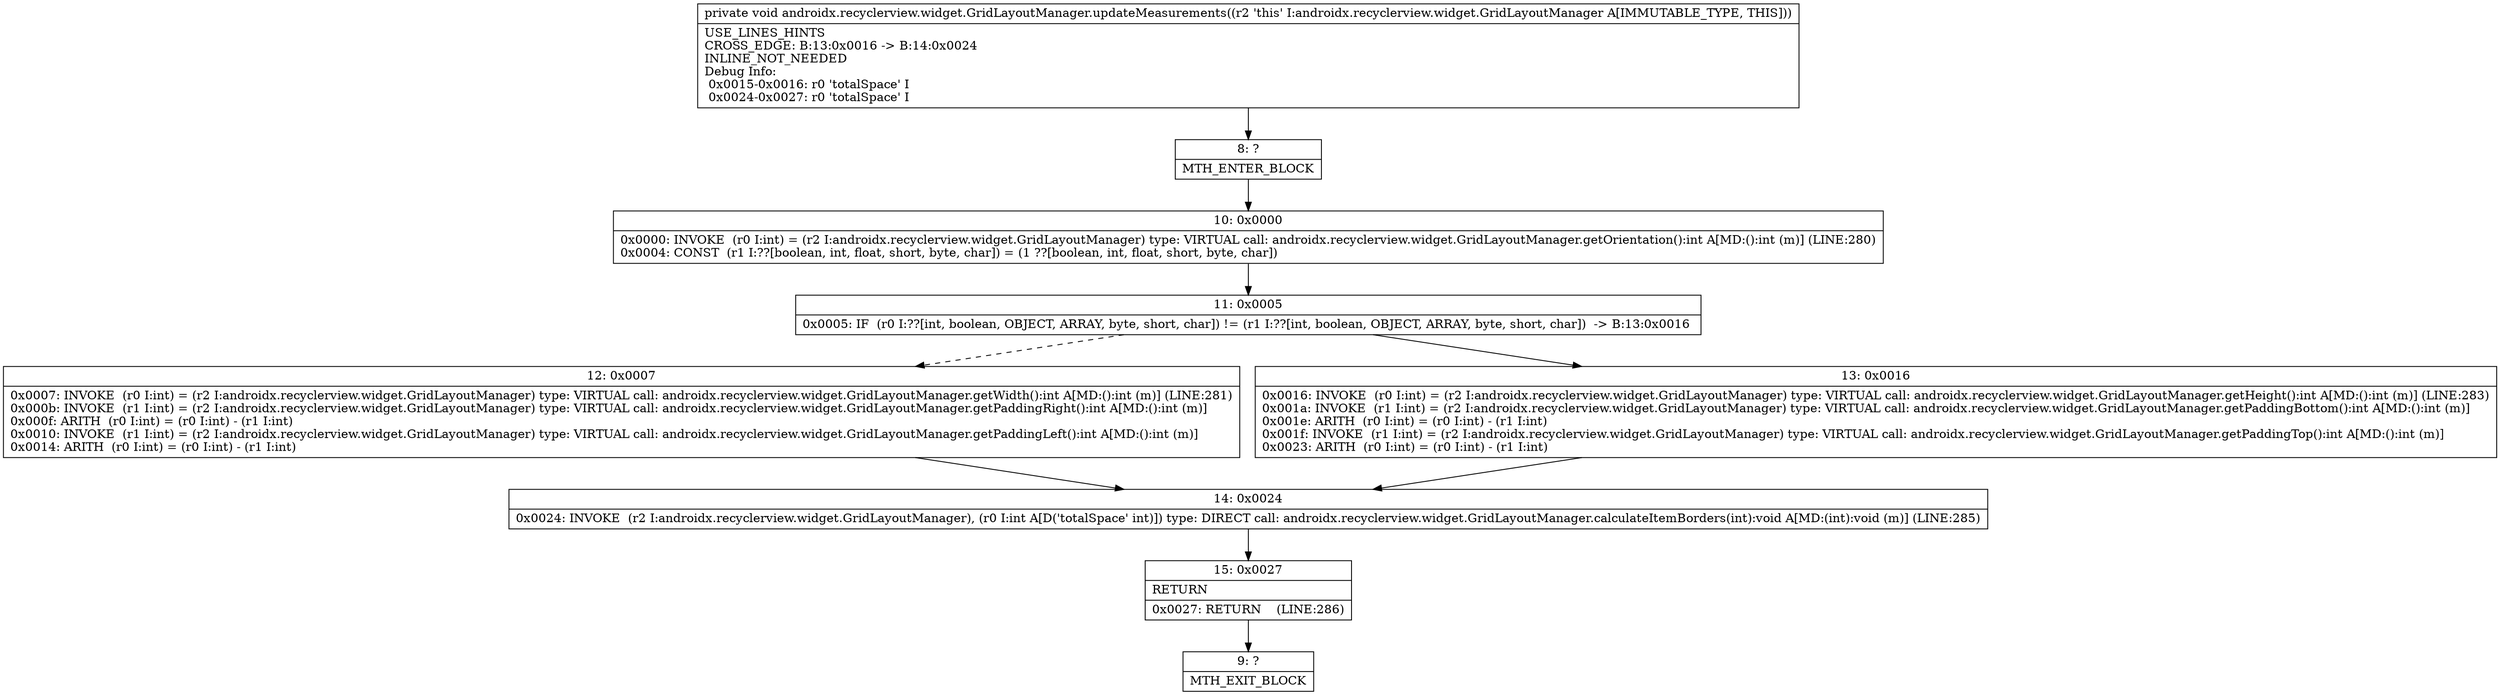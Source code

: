 digraph "CFG forandroidx.recyclerview.widget.GridLayoutManager.updateMeasurements()V" {
Node_8 [shape=record,label="{8\:\ ?|MTH_ENTER_BLOCK\l}"];
Node_10 [shape=record,label="{10\:\ 0x0000|0x0000: INVOKE  (r0 I:int) = (r2 I:androidx.recyclerview.widget.GridLayoutManager) type: VIRTUAL call: androidx.recyclerview.widget.GridLayoutManager.getOrientation():int A[MD:():int (m)] (LINE:280)\l0x0004: CONST  (r1 I:??[boolean, int, float, short, byte, char]) = (1 ??[boolean, int, float, short, byte, char]) \l}"];
Node_11 [shape=record,label="{11\:\ 0x0005|0x0005: IF  (r0 I:??[int, boolean, OBJECT, ARRAY, byte, short, char]) != (r1 I:??[int, boolean, OBJECT, ARRAY, byte, short, char])  \-\> B:13:0x0016 \l}"];
Node_12 [shape=record,label="{12\:\ 0x0007|0x0007: INVOKE  (r0 I:int) = (r2 I:androidx.recyclerview.widget.GridLayoutManager) type: VIRTUAL call: androidx.recyclerview.widget.GridLayoutManager.getWidth():int A[MD:():int (m)] (LINE:281)\l0x000b: INVOKE  (r1 I:int) = (r2 I:androidx.recyclerview.widget.GridLayoutManager) type: VIRTUAL call: androidx.recyclerview.widget.GridLayoutManager.getPaddingRight():int A[MD:():int (m)]\l0x000f: ARITH  (r0 I:int) = (r0 I:int) \- (r1 I:int) \l0x0010: INVOKE  (r1 I:int) = (r2 I:androidx.recyclerview.widget.GridLayoutManager) type: VIRTUAL call: androidx.recyclerview.widget.GridLayoutManager.getPaddingLeft():int A[MD:():int (m)]\l0x0014: ARITH  (r0 I:int) = (r0 I:int) \- (r1 I:int) \l}"];
Node_14 [shape=record,label="{14\:\ 0x0024|0x0024: INVOKE  (r2 I:androidx.recyclerview.widget.GridLayoutManager), (r0 I:int A[D('totalSpace' int)]) type: DIRECT call: androidx.recyclerview.widget.GridLayoutManager.calculateItemBorders(int):void A[MD:(int):void (m)] (LINE:285)\l}"];
Node_15 [shape=record,label="{15\:\ 0x0027|RETURN\l|0x0027: RETURN    (LINE:286)\l}"];
Node_9 [shape=record,label="{9\:\ ?|MTH_EXIT_BLOCK\l}"];
Node_13 [shape=record,label="{13\:\ 0x0016|0x0016: INVOKE  (r0 I:int) = (r2 I:androidx.recyclerview.widget.GridLayoutManager) type: VIRTUAL call: androidx.recyclerview.widget.GridLayoutManager.getHeight():int A[MD:():int (m)] (LINE:283)\l0x001a: INVOKE  (r1 I:int) = (r2 I:androidx.recyclerview.widget.GridLayoutManager) type: VIRTUAL call: androidx.recyclerview.widget.GridLayoutManager.getPaddingBottom():int A[MD:():int (m)]\l0x001e: ARITH  (r0 I:int) = (r0 I:int) \- (r1 I:int) \l0x001f: INVOKE  (r1 I:int) = (r2 I:androidx.recyclerview.widget.GridLayoutManager) type: VIRTUAL call: androidx.recyclerview.widget.GridLayoutManager.getPaddingTop():int A[MD:():int (m)]\l0x0023: ARITH  (r0 I:int) = (r0 I:int) \- (r1 I:int) \l}"];
MethodNode[shape=record,label="{private void androidx.recyclerview.widget.GridLayoutManager.updateMeasurements((r2 'this' I:androidx.recyclerview.widget.GridLayoutManager A[IMMUTABLE_TYPE, THIS]))  | USE_LINES_HINTS\lCROSS_EDGE: B:13:0x0016 \-\> B:14:0x0024\lINLINE_NOT_NEEDED\lDebug Info:\l  0x0015\-0x0016: r0 'totalSpace' I\l  0x0024\-0x0027: r0 'totalSpace' I\l}"];
MethodNode -> Node_8;Node_8 -> Node_10;
Node_10 -> Node_11;
Node_11 -> Node_12[style=dashed];
Node_11 -> Node_13;
Node_12 -> Node_14;
Node_14 -> Node_15;
Node_15 -> Node_9;
Node_13 -> Node_14;
}

